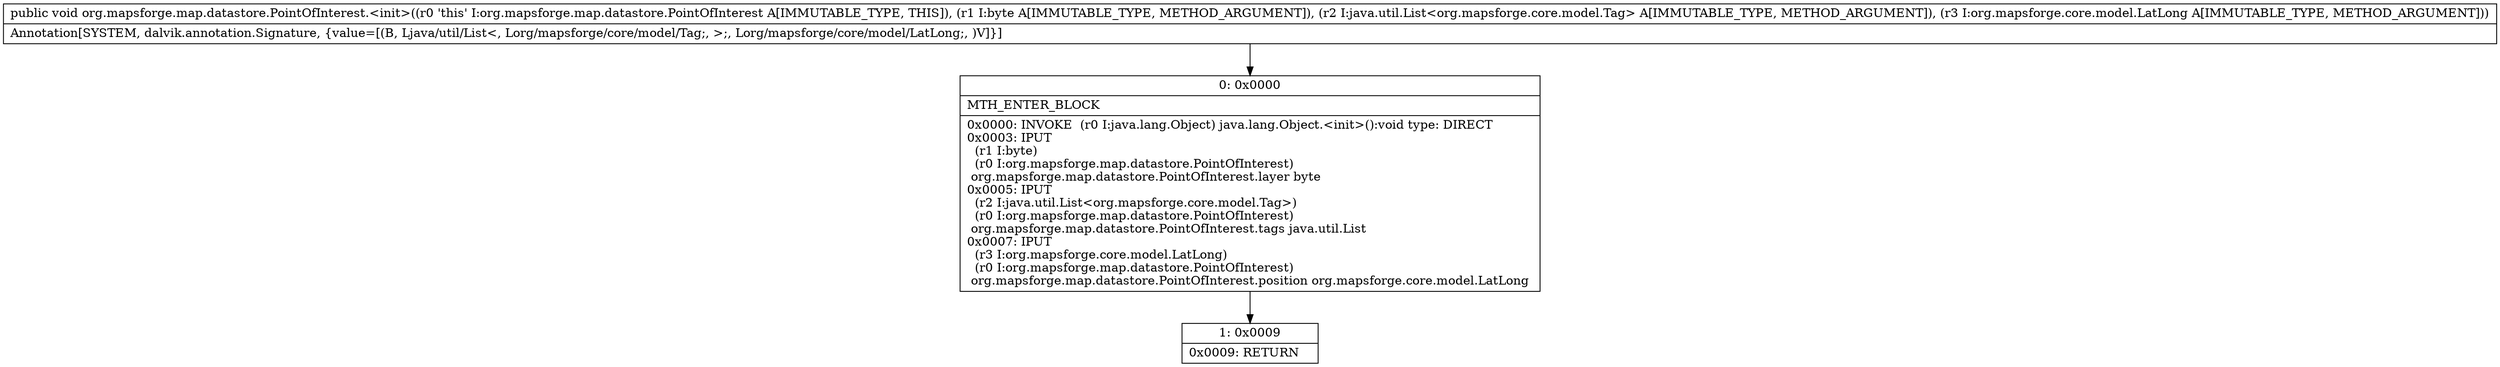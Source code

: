 digraph "CFG fororg.mapsforge.map.datastore.PointOfInterest.\<init\>(BLjava\/util\/List;Lorg\/mapsforge\/core\/model\/LatLong;)V" {
Node_0 [shape=record,label="{0\:\ 0x0000|MTH_ENTER_BLOCK\l|0x0000: INVOKE  (r0 I:java.lang.Object) java.lang.Object.\<init\>():void type: DIRECT \l0x0003: IPUT  \l  (r1 I:byte)\l  (r0 I:org.mapsforge.map.datastore.PointOfInterest)\l org.mapsforge.map.datastore.PointOfInterest.layer byte \l0x0005: IPUT  \l  (r2 I:java.util.List\<org.mapsforge.core.model.Tag\>)\l  (r0 I:org.mapsforge.map.datastore.PointOfInterest)\l org.mapsforge.map.datastore.PointOfInterest.tags java.util.List \l0x0007: IPUT  \l  (r3 I:org.mapsforge.core.model.LatLong)\l  (r0 I:org.mapsforge.map.datastore.PointOfInterest)\l org.mapsforge.map.datastore.PointOfInterest.position org.mapsforge.core.model.LatLong \l}"];
Node_1 [shape=record,label="{1\:\ 0x0009|0x0009: RETURN   \l}"];
MethodNode[shape=record,label="{public void org.mapsforge.map.datastore.PointOfInterest.\<init\>((r0 'this' I:org.mapsforge.map.datastore.PointOfInterest A[IMMUTABLE_TYPE, THIS]), (r1 I:byte A[IMMUTABLE_TYPE, METHOD_ARGUMENT]), (r2 I:java.util.List\<org.mapsforge.core.model.Tag\> A[IMMUTABLE_TYPE, METHOD_ARGUMENT]), (r3 I:org.mapsforge.core.model.LatLong A[IMMUTABLE_TYPE, METHOD_ARGUMENT]))  | Annotation[SYSTEM, dalvik.annotation.Signature, \{value=[(B, Ljava\/util\/List\<, Lorg\/mapsforge\/core\/model\/Tag;, \>;, Lorg\/mapsforge\/core\/model\/LatLong;, )V]\}]\l}"];
MethodNode -> Node_0;
Node_0 -> Node_1;
}

